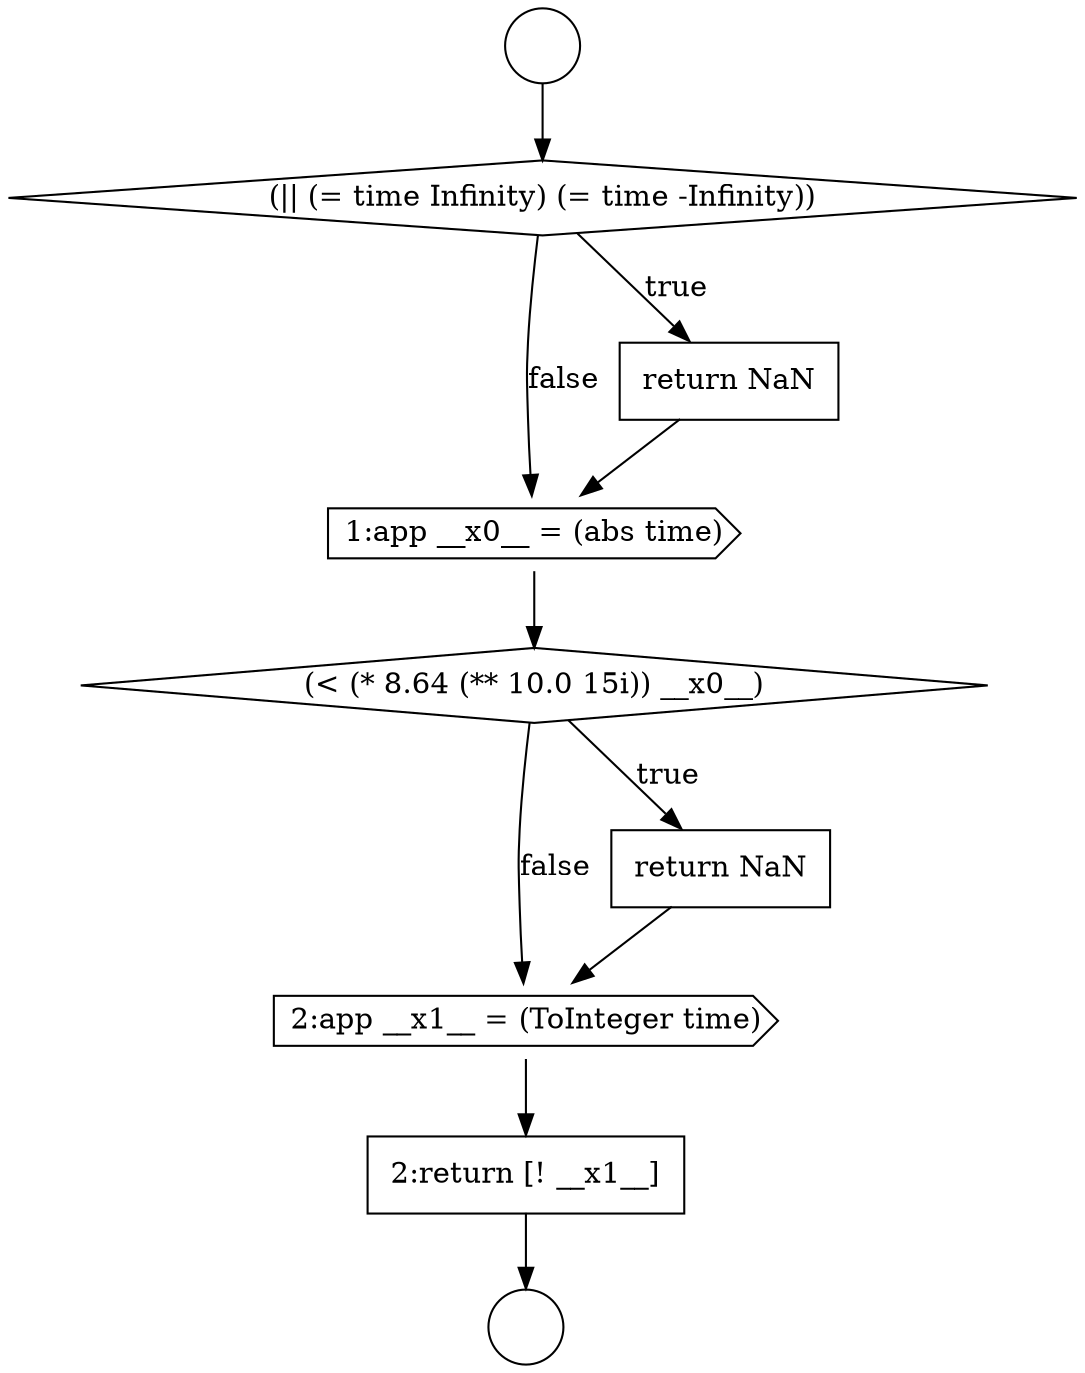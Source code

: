 digraph {
  node13152 [shape=cds, label=<<font color="black">1:app __x0__ = (abs time)</font>> color="black" fillcolor="white" style=filled]
  node13151 [shape=none, margin=0, label=<<font color="black">
    <table border="0" cellborder="1" cellspacing="0" cellpadding="10">
      <tr><td align="left">return NaN</td></tr>
    </table>
  </font>> color="black" fillcolor="white" style=filled]
  node13155 [shape=cds, label=<<font color="black">2:app __x1__ = (ToInteger time)</font>> color="black" fillcolor="white" style=filled]
  node13148 [shape=circle label=" " color="black" fillcolor="white" style=filled]
  node13153 [shape=diamond, label=<<font color="black">(&lt; (* 8.64 (** 10.0 15i)) __x0__)</font>> color="black" fillcolor="white" style=filled]
  node13154 [shape=none, margin=0, label=<<font color="black">
    <table border="0" cellborder="1" cellspacing="0" cellpadding="10">
      <tr><td align="left">return NaN</td></tr>
    </table>
  </font>> color="black" fillcolor="white" style=filled]
  node13149 [shape=circle label=" " color="black" fillcolor="white" style=filled]
  node13150 [shape=diamond, label=<<font color="black">(|| (= time Infinity) (= time -Infinity))</font>> color="black" fillcolor="white" style=filled]
  node13156 [shape=none, margin=0, label=<<font color="black">
    <table border="0" cellborder="1" cellspacing="0" cellpadding="10">
      <tr><td align="left">2:return [! __x1__]</td></tr>
    </table>
  </font>> color="black" fillcolor="white" style=filled]
  node13148 -> node13150 [ color="black"]
  node13150 -> node13151 [label=<<font color="black">true</font>> color="black"]
  node13150 -> node13152 [label=<<font color="black">false</font>> color="black"]
  node13152 -> node13153 [ color="black"]
  node13154 -> node13155 [ color="black"]
  node13156 -> node13149 [ color="black"]
  node13155 -> node13156 [ color="black"]
  node13153 -> node13154 [label=<<font color="black">true</font>> color="black"]
  node13153 -> node13155 [label=<<font color="black">false</font>> color="black"]
  node13151 -> node13152 [ color="black"]
}
